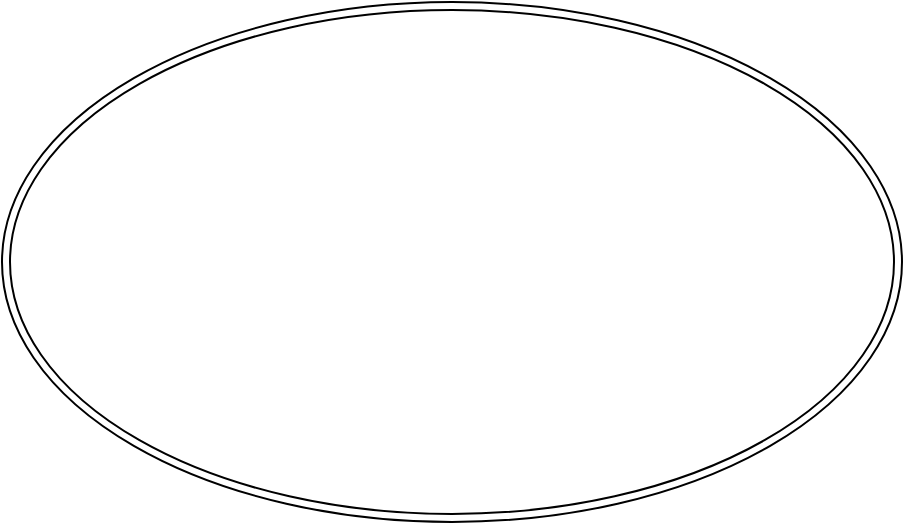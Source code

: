 <mxfile version="15.7.0" type="github"><diagram id="VAH-juD0u57APMwS18o0" name="Page-1"><mxGraphModel dx="1038" dy="547" grid="1" gridSize="10" guides="1" tooltips="1" connect="1" arrows="1" fold="1" page="1" pageScale="1" pageWidth="827" pageHeight="1169" math="0" shadow="0"><root><mxCell id="0"/><mxCell id="1" parent="0"/><mxCell id="1UlEnNMnj7ibsae8PyBd-1" value="" style="ellipse;whiteSpace=wrap;html=1;" vertex="1" parent="1"><mxGeometry x="300" y="120" width="120" height="80" as="geometry"/></mxCell><mxCell id="1UlEnNMnj7ibsae8PyBd-2" value="" style="ellipse;shape=doubleEllipse;whiteSpace=wrap;html=1;" vertex="1" parent="1"><mxGeometry x="360" y="250" width="100" height="60" as="geometry"/></mxCell><mxCell id="1UlEnNMnj7ibsae8PyBd-3" value="" style="ellipse;shape=doubleEllipse;whiteSpace=wrap;html=1;" vertex="1" parent="1"><mxGeometry x="140" y="70" width="450" height="260" as="geometry"/></mxCell></root></mxGraphModel></diagram></mxfile>